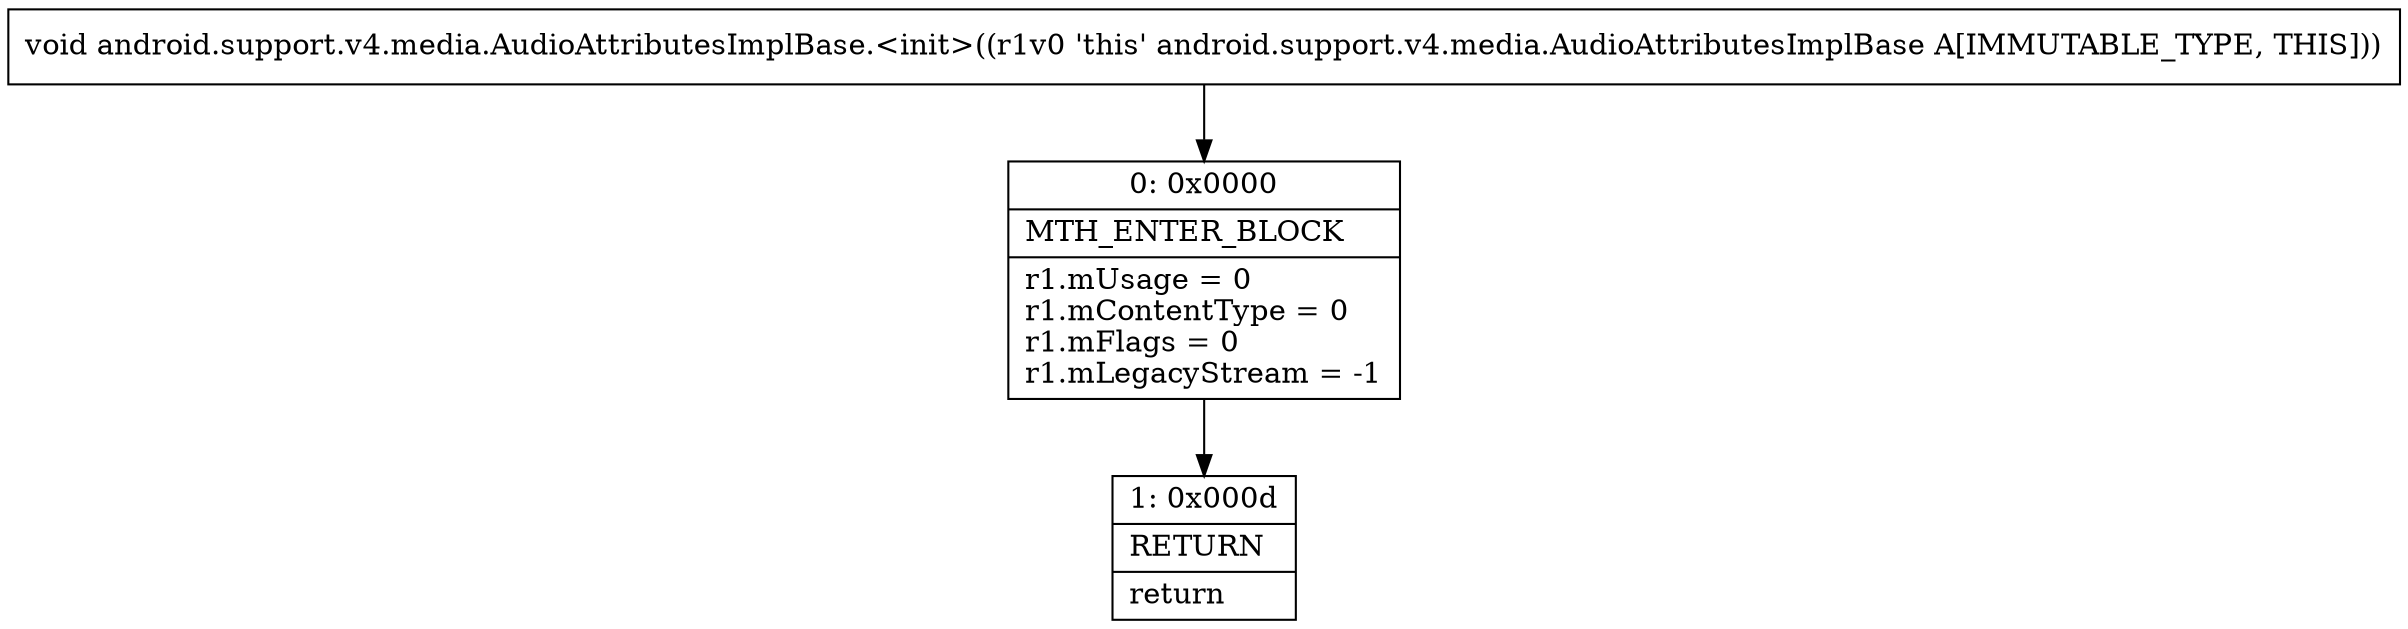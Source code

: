 digraph "CFG forandroid.support.v4.media.AudioAttributesImplBase.\<init\>()V" {
Node_0 [shape=record,label="{0\:\ 0x0000|MTH_ENTER_BLOCK\l|r1.mUsage = 0\lr1.mContentType = 0\lr1.mFlags = 0\lr1.mLegacyStream = \-1\l}"];
Node_1 [shape=record,label="{1\:\ 0x000d|RETURN\l|return\l}"];
MethodNode[shape=record,label="{void android.support.v4.media.AudioAttributesImplBase.\<init\>((r1v0 'this' android.support.v4.media.AudioAttributesImplBase A[IMMUTABLE_TYPE, THIS])) }"];
MethodNode -> Node_0;
Node_0 -> Node_1;
}

